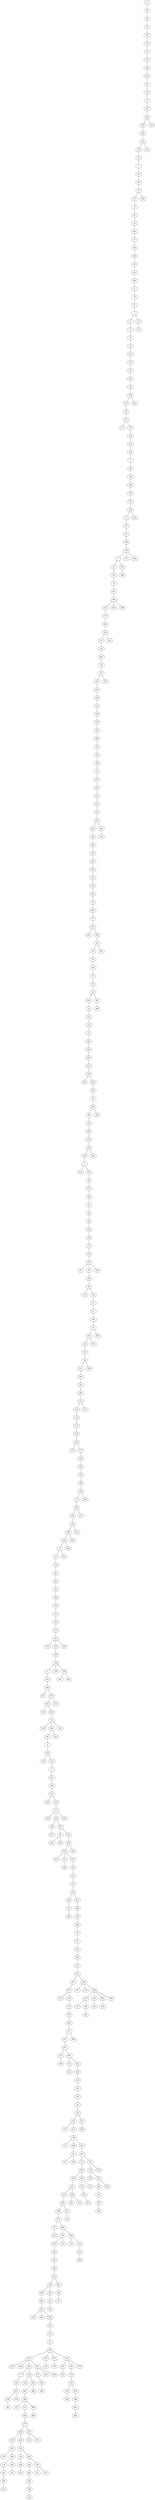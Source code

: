 graph {
0  [Label = "0 (0.00)"]
59  [Label = "59 (0.00)"]
39  [Label = "39 (0.00)"]
29  [Label = "29 (0.00)"]
197  [Label = "197 (0.00)"]
154  [Label = "154 (0.00)"]
76  [Label = "76 (0.00)"]
195  [Label = "195 (0.00)"]
326  [Label = "326 (0.00)"]
216  [Label = "216 (0.00)"]
65  [Label = "65 (0.00)"]
137  [Label = "137 (0.00)"]
6  [Label = "6 (0.00)"]
147  [Label = "147 (0.00)"]
226  [Label = "226 (0.00)"]
209  [Label = "209 (0.00)"]
305  [Label = "305 (0.00)"]
131  [Label = "131 (0.00)"]
58  [Label = "58 (0.00)"]
44  [Label = "44 (0.00)"]
7  [Label = "7 (0.00)"]
26  [Label = "26 (0.00)"]
89  [Label = "89 (0.00)"]
47  [Label = "47 (0.00)"]
45  [Label = "45 (0.00)"]
75  [Label = "75 (0.00)"]
62  [Label = "62 (0.00)"]
18  [Label = "18 (0.00)"]
381  [Label = "381 (0.00)"]
27  [Label = "27 (0.00)"]
163  [Label = "163 (0.00)"]
184  [Label = "184 (0.00)"]
28  [Label = "28 (0.00)"]
231  [Label = "231 (0.00)"]
260  [Label = "260 (0.00)"]
11  [Label = "11 (0.00)"]
19  [Label = "19 (0.00)"]
37  [Label = "37 (0.00)"]
3  [Label = "3 (0.00)"]
61  [Label = "61 (0.00)"]
25  [Label = "25 (0.00)"]
79  [Label = "79 (0.00)"]
20  [Label = "20 (0.00)"]
123  [Label = "123 (0.00)"]
114  [Label = "114 (0.00)"]
24  [Label = "24 (0.00)"]
241  [Label = "241 (0.00)"]
38  [Label = "38 (0.00)"]
266  [Label = "266 (0.00)"]
181  [Label = "181 (0.00)"]
52  [Label = "52 (0.00)"]
66  [Label = "66 (0.00)"]
157  [Label = "157 (0.00)"]
175  [Label = "175 (0.00)"]
225  [Label = "225 (0.00)"]
101  [Label = "101 (0.00)"]
202  [Label = "202 (0.00)"]
4  [Label = "4 (0.00)"]
49  [Label = "49 (0.00)"]
136  [Label = "136 (0.00)"]
200  [Label = "200 (0.00)"]
103  [Label = "103 (0.00)"]
191  [Label = "191 (0.00)"]
166  [Label = "166 (0.00)"]
15  [Label = "15 (0.00)"]
87  [Label = "87 (0.00)"]
55  [Label = "55 (0.00)"]
188  [Label = "188 (0.00)"]
318  [Label = "318 (0.00)"]
1  [Label = "1 (0.00)"]
41  [Label = "41 (0.00)"]
146  [Label = "146 (0.00)"]
22  [Label = "22 (0.00)"]
221  [Label = "221 (0.00)"]
366  [Label = "366 (0.00)"]
211  [Label = "211 (0.00)"]
174  [Label = "174 (0.00)"]
461  [Label = "461 (0.00)"]
230  [Label = "230 (0.00)"]
30  [Label = "30 (0.00)"]
132  [Label = "132 (0.00)"]
285  [Label = "285 (0.00)"]
135  [Label = "135 (0.00)"]
85  [Label = "85 (0.00)"]
145  [Label = "145 (0.00)"]
423  [Label = "423 (0.00)"]
256  [Label = "256 (0.00)"]
212  [Label = "212 (0.00)"]
303  [Label = "303 (0.00)"]
376  [Label = "376 (0.00)"]
83  [Label = "83 (0.00)"]
406  [Label = "406 (0.00)"]
92  [Label = "92 (0.00)"]
338  [Label = "338 (0.00)"]
196  [Label = "196 (0.00)"]
8  [Label = "8 (0.00)"]
207  [Label = "207 (0.00)"]
425  [Label = "425 (0.00)"]
153  [Label = "153 (0.00)"]
214  [Label = "214 (0.00)"]
105  [Label = "105 (0.00)"]
297  [Label = "297 (0.00)"]
224  [Label = "224 (0.00)"]
244  [Label = "244 (0.00)"]
400  [Label = "400 (0.00)"]
107  [Label = "107 (0.00)"]
392  [Label = "392 (0.00)"]
208  [Label = "208 (0.00)"]
133  [Label = "133 (0.00)"]
274  [Label = "274 (0.00)"]
444  [Label = "444 (0.00)"]
90  [Label = "90 (0.00)"]
294  [Label = "294 (0.00)"]
67  [Label = "67 (0.00)"]
223  [Label = "223 (0.00)"]
242  [Label = "242 (0.00)"]
365  [Label = "365 (0.00)"]
32  [Label = "32 (0.00)"]
33  [Label = "33 (0.00)"]
31  [Label = "31 (0.00)"]
194  [Label = "194 (0.00)"]
93  [Label = "93 (0.00)"]
179  [Label = "179 (0.00)"]
60  [Label = "60 (0.00)"]
205  [Label = "205 (0.00)"]
12  [Label = "12 (0.00)"]
112  [Label = "112 (0.00)"]
115  [Label = "115 (0.00)"]
73  [Label = "73 (0.00)"]
288  [Label = "288 (0.00)"]
330  [Label = "330 (0.00)"]
265  [Label = "265 (0.00)"]
272  [Label = "272 (0.00)"]
190  [Label = "190 (0.00)"]
229  [Label = "229 (0.00)"]
268  [Label = "268 (0.00)"]
165  [Label = "165 (0.00)"]
34  [Label = "34 (0.00)"]
403  [Label = "403 (0.00)"]
88  [Label = "88 (0.00)"]
162  [Label = "162 (0.00)"]
356  [Label = "356 (0.00)"]
128  [Label = "128 (0.00)"]
253  [Label = "253 (0.00)"]
148  [Label = "148 (0.00)"]
2  [Label = "2 (0.00)"]
414  [Label = "414 (0.00)"]
472  [Label = "472 (0.00)"]
46  [Label = "46 (0.00)"]
277  [Label = "277 (0.00)"]
328  [Label = "328 (0.00)"]
91  [Label = "91 (0.00)"]
64  [Label = "64 (0.00)"]
98  [Label = "98 (0.00)"]
238  [Label = "238 (0.00)"]
340  [Label = "340 (0.00)"]
17  [Label = "17 (0.00)"]
334  [Label = "334 (0.00)"]
357  [Label = "357 (0.00)"]
63  [Label = "63 (0.00)"]
95  [Label = "95 (0.00)"]
393  [Label = "393 (0.00)"]
96  [Label = "96 (0.00)"]
113  [Label = "113 (0.00)"]
164  [Label = "164 (0.00)"]
57  [Label = "57 (0.00)"]
21  [Label = "21 (0.00)"]
182  [Label = "182 (0.00)"]
14  [Label = "14 (0.00)"]
251  [Label = "251 (0.00)"]
125  [Label = "125 (0.00)"]
159  [Label = "159 (0.00)"]
68  [Label = "68 (0.00)"]
371  [Label = "371 (0.00)"]
295  [Label = "295 (0.00)"]
120  [Label = "120 (0.00)"]
395  [Label = "395 (0.00)"]
243  [Label = "243 (0.00)"]
169  [Label = "169 (0.00)"]
142  [Label = "142 (0.00)"]
273  [Label = "273 (0.00)"]
239  [Label = "239 (0.00)"]
482  [Label = "482 (0.00)"]
127  [Label = "127 (0.00)"]
177  [Label = "177 (0.00)"]
138  [Label = "138 (0.00)"]
300  [Label = "300 (0.00)"]
104  [Label = "104 (0.00)"]
348  [Label = "348 (0.00)"]
106  [Label = "106 (0.00)"]
13  [Label = "13 (0.00)"]
361  [Label = "361 (0.00)"]
292  [Label = "292 (0.00)"]
124  [Label = "124 (0.00)"]
185  [Label = "185 (0.00)"]
234  [Label = "234 (0.00)"]
72  [Label = "72 (0.00)"]
10  [Label = "10 (0.00)"]
235  [Label = "235 (0.00)"]
341  [Label = "341 (0.00)"]
250  [Label = "250 (0.00)"]
54  [Label = "54 (0.00)"]
320  [Label = "320 (0.00)"]
155  [Label = "155 (0.00)"]
111  [Label = "111 (0.00)"]
262  [Label = "262 (0.00)"]
278  [Label = "278 (0.00)"]
401  [Label = "401 (0.00)"]
176  [Label = "176 (0.00)"]
193  [Label = "193 (0.00)"]
259  [Label = "259 (0.00)"]
126  [Label = "126 (0.00)"]
5  [Label = "5 (0.00)"]
431  [Label = "431 (0.00)"]
245  [Label = "245 (0.00)"]
56  [Label = "56 (0.00)"]
201  [Label = "201 (0.00)"]
362  [Label = "362 (0.00)"]
118  [Label = "118 (0.00)"]
436  [Label = "436 (0.00)"]
74  [Label = "74 (0.00)"]
158  [Label = "158 (0.00)"]
180  [Label = "180 (0.00)"]
94  [Label = "94 (0.00)"]
9  [Label = "9 (0.00)"]
354  [Label = "354 (0.00)"]
108  [Label = "108 (0.00)"]
215  [Label = "215 (0.00)"]
71  [Label = "71 (0.00)"]
391  [Label = "391 (0.00)"]
390  [Label = "390 (0.00)"]
418  [Label = "418 (0.00)"]
264  [Label = "264 (0.00)"]
422  [Label = "422 (0.00)"]
117  [Label = "117 (0.00)"]
100  [Label = "100 (0.00)"]
324  [Label = "324 (0.00)"]
186  [Label = "186 (0.00)"]
287  [Label = "287 (0.00)"]
407  [Label = "407 (0.00)"]
99  [Label = "99 (0.00)"]
246  [Label = "246 (0.00)"]
396  [Label = "396 (0.00)"]
102  [Label = "102 (0.00)"]
439  [Label = "439 (0.00)"]
333  [Label = "333 (0.00)"]
291  [Label = "291 (0.00)"]
372  [Label = "372 (0.00)"]
382  [Label = "382 (0.00)"]
437  [Label = "437 (0.00)"]
236  [Label = "236 (0.00)"]
161  [Label = "161 (0.00)"]
187  [Label = "187 (0.00)"]
316  [Label = "316 (0.00)"]
280  [Label = "280 (0.00)"]
81  [Label = "81 (0.00)"]
384  [Label = "384 (0.00)"]
447  [Label = "447 (0.00)"]
269  [Label = "269 (0.00)"]
378  [Label = "378 (0.00)"]
446  [Label = "446 (0.00)"]
78  [Label = "78 (0.00)"]
70  [Label = "70 (0.00)"]
421  [Label = "421 (0.00)"]
386  [Label = "386 (0.00)"]
451  [Label = "451 (0.00)"]
322  [Label = "322 (0.00)"]
247  [Label = "247 (0.00)"]
497  [Label = "497 (0.00)"]
275  [Label = "275 (0.00)"]
430  [Label = "430 (0.00)"]
116  [Label = "116 (0.00)"]
476  [Label = "476 (0.00)"]
263  [Label = "263 (0.00)"]
53  [Label = "53 (0.00)"]
417  [Label = "417 (0.00)"]
237  [Label = "237 (0.00)"]
172  [Label = "172 (0.00)"]
349  [Label = "349 (0.00)"]
462  [Label = "462 (0.00)"]
314  [Label = "314 (0.00)"]
432  [Label = "432 (0.00)"]
442  [Label = "442 (0.00)"]
404  [Label = "404 (0.00)"]
319  [Label = "319 (0.00)"]
167  [Label = "167 (0.00)"]
313  [Label = "313 (0.00)"]
43  [Label = "43 (0.00)"]
110  [Label = "110 (0.00)"]
315  [Label = "315 (0.00)"]
377  [Label = "377 (0.00)"]
412  [Label = "412 (0.00)"]
199  [Label = "199 (0.00)"]
16  [Label = "16 (0.00)"]
168  [Label = "168 (0.00)"]
84  [Label = "84 (0.00)"]
51  [Label = "51 (0.00)"]
309  [Label = "309 (0.00)"]
325  [Label = "325 (0.00)"]
227  [Label = "227 (0.00)"]
97  [Label = "97 (0.00)"]
350  [Label = "350 (0.00)"]
160  [Label = "160 (0.00)"]
351  [Label = "351 (0.00)"]
222  [Label = "222 (0.00)"]
490  [Label = "490 (0.00)"]
289  [Label = "289 (0.00)"]
477  [Label = "477 (0.00)"]
35  [Label = "35 (0.00)"]
415  [Label = "415 (0.00)"]
409  [Label = "409 (0.00)"]
69  [Label = "69 (0.00)"]
152  [Label = "152 (0.00)"]
219  [Label = "219 (0.00)"]
311  [Label = "311 (0.00)"]
298  [Label = "298 (0.00)"]
40  [Label = "40 (0.00)"]
248  [Label = "248 (0.00)"]
308  [Label = "308 (0.00)"]
420  [Label = "420 (0.00)"]
323  [Label = "323 (0.00)"]
210  [Label = "210 (0.00)"]
304  [Label = "304 (0.00)"]
385  [Label = "385 (0.00)"]
267  [Label = "267 (0.00)"]
192  [Label = "192 (0.00)"]
42  [Label = "42 (0.00)"]
283  [Label = "283 (0.00)"]
257  [Label = "257 (0.00)"]
306  [Label = "306 (0.00)"]
389  [Label = "389 (0.00)"]
448  [Label = "448 (0.00)"]
77  [Label = "77 (0.00)"]
150  [Label = "150 (0.00)"]
457  [Label = "457 (0.00)"]
198  [Label = "198 (0.00)"]
80  [Label = "80 (0.00)"]
276  [Label = "276 (0.00)"]
156  [Label = "156 (0.00)"]
129  [Label = "129 (0.00)"]
301  [Label = "301 (0.00)"]
282  [Label = "282 (0.00)"]
189  [Label = "189 (0.00)"]
171  [Label = "171 (0.00)"]
317  [Label = "317 (0.00)"]
458  [Label = "458 (0.00)"]
178  [Label = "178 (0.00)"]
296  [Label = "296 (0.00)"]
279  [Label = "279 (0.00)"]
453  [Label = "453 (0.00)"]
130  [Label = "130 (0.00)"]
469  [Label = "469 (0.00)"]
139  [Label = "139 (0.00)"]
302  [Label = "302 (0.00)"]
358  [Label = "358 (0.00)"]
481  [Label = "481 (0.00)"]
402  [Label = "402 (0.00)"]
36  [Label = "36 (0.00)"]
445  [Label = "445 (0.00)"]
220  [Label = "220 (0.00)"]
48  [Label = "48 (0.00)"]
240  [Label = "240 (0.00)"]
416  [Label = "416 (0.00)"]
456  [Label = "456 (0.00)"]
339  [Label = "339 (0.00)"]
449  [Label = "449 (0.00)"]
329  [Label = "329 (0.00)"]
398  [Label = "398 (0.00)"]
144  [Label = "144 (0.00)"]
343  [Label = "343 (0.00)"]
82  [Label = "82 (0.00)"]
470  [Label = "470 (0.00)"]
427  [Label = "427 (0.00)"]
122  [Label = "122 (0.00)"]
374  [Label = "374 (0.00)"]
485  [Label = "485 (0.00)"]
460  [Label = "460 (0.00)"]
286  [Label = "286 (0.00)"]
491  [Label = "491 (0.00)"]
375  [Label = "375 (0.00)"]
394  [Label = "394 (0.00)"]
489  [Label = "489 (0.00)"]
426  [Label = "426 (0.00)"]
492  [Label = "492 (0.00)"]
327  [Label = "327 (0.00)"]
443  [Label = "443 (0.00)"]
397  [Label = "397 (0.00)"]
183  [Label = "183 (0.00)"]
452  [Label = "452 (0.00)"]
261  [Label = "261 (0.00)"]
312  [Label = "312 (0.00)"]
360  [Label = "360 (0.00)"]
379  [Label = "379 (0.00)"]
459  [Label = "459 (0.00)"]
353  [Label = "353 (0.00)"]
383  [Label = "383 (0.00)"]
474  [Label = "474 (0.00)"]
388  [Label = "388 (0.00)"]
387  [Label = "387 (0.00)"]
450  [Label = "450 (0.00)"]
478  [Label = "478 (0.00)"]
408  [Label = "408 (0.00)"]
411  [Label = "411 (0.00)"]
424  [Label = "424 (0.00)"]
441  [Label = "441 (0.00)"]
435  [Label = "435 (0.00)"]
23  [Label = "23 (0.00)"]
271  [Label = "271 (0.00)"]
488  [Label = "488 (0.00)"]
134  [Label = "134 (0.00)"]
143  [Label = "143 (0.00)"]
410  [Label = "410 (0.00)"]
369  [Label = "369 (0.00)"]
331  [Label = "331 (0.00)"]
332  [Label = "332 (0.00)"]
290  [Label = "290 (0.00)"]
321  [Label = "321 (0.00)"]
433  [Label = "433 (0.00)"]
463  [Label = "463 (0.00)"]
119  [Label = "119 (0.00)"]
405  [Label = "405 (0.00)"]
473  [Label = "473 (0.00)"]
121  [Label = "121 (0.00)"]
347  [Label = "347 (0.00)"]
270  [Label = "270 (0.00)"]
232  [Label = "232 (0.00)"]
359  [Label = "359 (0.00)"]
494  [Label = "494 (0.00)"]
141  [Label = "141 (0.00)"]
367  [Label = "367 (0.00)"]
380  [Label = "380 (0.00)"]
495  [Label = "495 (0.00)"]
419  [Label = "419 (0.00)"]
475  [Label = "475 (0.00)"]
480  [Label = "480 (0.00)"]
468  [Label = "468 (0.00)"]
346  [Label = "346 (0.00)"]
86  [Label = "86 (0.00)"]
218  [Label = "218 (0.00)"]
434  [Label = "434 (0.00)"]
345  [Label = "345 (0.00)"]
50  [Label = "50 (0.00)"]
499  [Label = "499 (0.00)"]
293  [Label = "293 (0.00)"]
429  [Label = "429 (0.00)"]
249  [Label = "249 (0.00)"]
493  [Label = "493 (0.00)"]
455  [Label = "455 (0.00)"]
498  [Label = "498 (0.00)"]
483  [Label = "483 (0.00)"]
428  [Label = "428 (0.00)"]
206  [Label = "206 (0.00)"]
355  [Label = "355 (0.00)"]
373  [Label = "373 (0.00)"]
109  [Label = "109 (0.00)"]
399  [Label = "399 (0.00)"]
307  [Label = "307 (0.00)"]
342  [Label = "342 (0.00)"]
438  [Label = "438 (0.00)"]
203  [Label = "203 (0.00)"]
284  [Label = "284 (0.00)"]
258  [Label = "258 (0.00)"]
213  [Label = "213 (0.00)"]
471  [Label = "471 (0.00)"]
368  [Label = "368 (0.00)"]
413  [Label = "413 (0.00)"]
479  [Label = "479 (0.00)"]
255  [Label = "255 (0.00)"]
487  [Label = "487 (0.00)"]
454  [Label = "454 (0.00)"]
464  [Label = "464 (0.00)"]
465  [Label = "465 (0.00)"]
467  [Label = "467 (0.00)"]
484  [Label = "484 (0.00)"]
352  [Label = "352 (0.00)"]
440  [Label = "440 (0.00)"]
149  [Label = "149 (0.00)"]
336  [Label = "336 (0.00)"]
233  [Label = "233 (0.00)"]
281  [Label = "281 (0.00)"]
299  [Label = "299 (0.00)"]
496  [Label = "496 (0.00)"]
486  [Label = "486 (0.00)"]
173  [Label = "173 (0.00)"]
364  [Label = "364 (0.00)"]
344  [Label = "344 (0.00)"]
252  [Label = "252 (0.00)"]
170  [Label = "170 (0.00)"]
151  [Label = "151 (0.00)"]
228  [Label = "228 (0.00)"]
254  [Label = "254 (0.00)"]
310  [Label = "310 (0.00)"]

0--59  [Label = "0.00"]
59--39  [Label = "0.00"]
39--29  [Label = "0.00"]
29--197  [Label = "0.00"]
197--154  [Label = "0.00"]
154--76  [Label = "0.00"]
76--195  [Label = "0.00"]
195--326  [Label = "0.00"]
326--216  [Label = "0.00"]
216--65  [Label = "0.00"]
65--137  [Label = "0.00"]
137--6  [Label = "0.00"]
6--147  [Label = "0.00"]
147--226  [Label = "0.00"]
226--209  [Label = "0.00"]
209--305  [Label = "0.00"]
305--131  [Label = "0.00"]
131--58  [Label = "0.00"]
58--44  [Label = "0.00"]
44--7  [Label = "0.00"]
7--26  [Label = "0.00"]
26--89  [Label = "0.00"]
89--47  [Label = "0.00"]
47--45  [Label = "0.00"]
45--75  [Label = "0.00"]
75--62  [Label = "0.00"]
62--18  [Label = "0.00"]
18--381  [Label = "0.00"]
381--27  [Label = "0.00"]
27--163  [Label = "0.00"]
163--184  [Label = "0.00"]
184--28  [Label = "0.00"]
28--231  [Label = "0.00"]
231--260  [Label = "0.00"]
260--11  [Label = "0.00"]
11--19  [Label = "0.00"]
19--37  [Label = "0.00"]
37--3  [Label = "0.00"]
3--61  [Label = "0.00"]
61--25  [Label = "0.00"]
25--79  [Label = "0.00"]
79--20  [Label = "0.00"]
20--123  [Label = "0.00"]
123--114  [Label = "0.00"]
114--24  [Label = "0.00"]
24--241  [Label = "0.00"]
241--38  [Label = "0.00"]
38--266  [Label = "0.00"]
266--181  [Label = "0.00"]
181--52  [Label = "0.00"]
52--66  [Label = "0.00"]
66--157  [Label = "0.00"]
66--175  [Label = "0.00"]
175--225  [Label = "0.00"]
225--101  [Label = "0.00"]
101--202  [Label = "0.00"]
202--4  [Label = "0.00"]
4--49  [Label = "0.00"]
49--136  [Label = "0.00"]
136--200  [Label = "0.00"]
200--103  [Label = "0.00"]
103--191  [Label = "0.00"]
191--166  [Label = "0.00"]
166--15  [Label = "0.00"]
15--87  [Label = "0.00"]
87--55  [Label = "0.00"]
55--188  [Label = "0.00"]
188--318  [Label = "0.00"]
318--1  [Label = "0.00"]
1--41  [Label = "0.00"]
41--146  [Label = "0.00"]
146--22  [Label = "0.00"]
22--221  [Label = "0.00"]
221--366  [Label = "0.00"]
366--211  [Label = "0.00"]
211--174  [Label = "0.00"]
174--461  [Label = "0.00"]
461--230  [Label = "0.00"]
230--30  [Label = "0.00"]
30--132  [Label = "0.00"]
132--285  [Label = "0.00"]
285--135  [Label = "0.00"]
135--85  [Label = "0.00"]
85--145  [Label = "0.00"]
145--423  [Label = "0.00"]
423--256  [Label = "0.00"]
256--212  [Label = "0.00"]
212--303  [Label = "0.00"]
303--376  [Label = "0.00"]
376--83  [Label = "0.00"]
83--406  [Label = "0.00"]
406--92  [Label = "0.00"]
92--338  [Label = "0.00"]
338--196  [Label = "0.00"]
196--8  [Label = "0.00"]
8--207  [Label = "0.00"]
207--425  [Label = "0.00"]
425--153  [Label = "0.00"]
153--214  [Label = "0.00"]
214--105  [Label = "0.00"]
105--297  [Label = "0.00"]
297--224  [Label = "0.00"]
224--244  [Label = "0.00"]
244--400  [Label = "0.00"]
400--107  [Label = "0.00"]
107--392  [Label = "0.00"]
392--208  [Label = "0.00"]
208--133  [Label = "0.00"]
133--274  [Label = "0.00"]
274--444  [Label = "0.00"]
444--90  [Label = "0.00"]
90--294  [Label = "0.00"]
294--67  [Label = "0.00"]
67--223  [Label = "0.00"]
223--242  [Label = "0.00"]
223--365  [Label = "0.00"]
365--32  [Label = "0.00"]
32--33  [Label = "0.00"]
33--31  [Label = "0.00"]
31--194  [Label = "0.00"]
194--93  [Label = "0.00"]
93--179  [Label = "0.00"]
179--60  [Label = "0.00"]
60--205  [Label = "0.00"]
205--12  [Label = "0.00"]
12--112  [Label = "0.00"]
112--115  [Label = "0.00"]
115--73  [Label = "0.00"]
73--288  [Label = "0.00"]
288--330  [Label = "0.00"]
330--265  [Label = "0.00"]
265--272  [Label = "0.00"]
272--190  [Label = "0.00"]
190--229  [Label = "0.00"]
190--268  [Label = "0.00"]
268--165  [Label = "0.00"]
165--34  [Label = "0.00"]
34--403  [Label = "0.00"]
403--88  [Label = "0.00"]
88--162  [Label = "0.00"]
162--356  [Label = "0.00"]
356--128  [Label = "0.00"]
128--253  [Label = "0.00"]
253--148  [Label = "0.00"]
148--2  [Label = "0.00"]
2--414  [Label = "0.00"]
2--472  [Label = "0.00"]
472--46  [Label = "0.00"]
46--277  [Label = "0.00"]
277--328  [Label = "0.00"]
328--91  [Label = "0.00"]
91--64  [Label = "0.00"]
64--98  [Label = "0.00"]
98--238  [Label = "0.00"]
238--340  [Label = "0.00"]
340--17  [Label = "0.00"]
17--334  [Label = "0.00"]
334--357  [Label = "0.00"]
357--63  [Label = "0.00"]
357--95  [Label = "0.00"]
95--393  [Label = "0.00"]
393--96  [Label = "0.00"]
96--113  [Label = "0.00"]
96--164  [Label = "0.00"]
164--57  [Label = "0.00"]
57--21  [Label = "0.00"]
21--182  [Label = "0.00"]
182--14  [Label = "0.00"]
14--251  [Label = "0.00"]
251--125  [Label = "0.00"]
125--159  [Label = "0.00"]
159--68  [Label = "0.00"]
68--371  [Label = "0.00"]
371--295  [Label = "0.00"]
295--120  [Label = "0.00"]
120--395  [Label = "0.00"]
395--243  [Label = "0.00"]
243--169  [Label = "0.00"]
169--142  [Label = "0.00"]
142--273  [Label = "0.00"]
273--239  [Label = "0.00"]
239--482  [Label = "0.00"]
482--127  [Label = "0.00"]
482--177  [Label = "0.00"]
177--138  [Label = "0.00"]
138--300  [Label = "0.00"]
300--104  [Label = "0.00"]
104--348  [Label = "0.00"]
348--106  [Label = "0.00"]
106--13  [Label = "0.00"]
13--361  [Label = "0.00"]
361--292  [Label = "0.00"]
292--124  [Label = "0.00"]
124--185  [Label = "0.00"]
185--234  [Label = "0.00"]
234--72  [Label = "0.00"]
72--10  [Label = "0.00"]
10--235  [Label = "0.00"]
235--341  [Label = "0.00"]
341--250  [Label = "0.00"]
250--54  [Label = "0.00"]
54--320  [Label = "0.00"]
320--155  [Label = "0.00"]
155--111  [Label = "0.00"]
111--262  [Label = "0.00"]
262--278  [Label = "0.00"]
278--401  [Label = "0.00"]
401--176  [Label = "0.00"]
401--193  [Label = "0.00"]
193--259  [Label = "0.00"]
259--126  [Label = "0.00"]
126--5  [Label = "0.00"]
5--431  [Label = "0.00"]
431--245  [Label = "0.00"]
245--56  [Label = "0.00"]
245--201  [Label = "0.00"]
201--362  [Label = "0.00"]
362--118  [Label = "0.00"]
362--436  [Label = "0.00"]
436--74  [Label = "0.00"]
74--158  [Label = "0.00"]
74--180  [Label = "0.00"]
180--94  [Label = "0.00"]
94--9  [Label = "0.00"]
9--354  [Label = "0.00"]
354--108  [Label = "0.00"]
354--215  [Label = "0.00"]
215--71  [Label = "0.00"]
71--391  [Label = "0.00"]
391--390  [Label = "0.00"]
390--418  [Label = "0.00"]
418--264  [Label = "0.00"]
418--422  [Label = "0.00"]
422--117  [Label = "0.00"]
117--100  [Label = "0.00"]
117--324  [Label = "0.00"]
324--186  [Label = "0.00"]
186--287  [Label = "0.00"]
324--407  [Label = "0.00"]
407--99  [Label = "0.00"]
99--246  [Label = "0.00"]
99--396  [Label = "0.00"]
407--102  [Label = "0.00"]
102--439  [Label = "0.00"]
439--333  [Label = "0.00"]
333--291  [Label = "0.00"]
333--372  [Label = "0.00"]
372--382  [Label = "0.00"]
333--437  [Label = "0.00"]
437--236  [Label = "0.00"]
236--161  [Label = "0.00"]
161--187  [Label = "0.00"]
187--316  [Label = "0.00"]
316--280  [Label = "0.00"]
280--81  [Label = "0.00"]
81--384  [Label = "0.00"]
316--447  [Label = "0.00"]
447--269  [Label = "0.00"]
269--378  [Label = "0.00"]
378--446  [Label = "0.00"]
446--78  [Label = "0.00"]
78--70  [Label = "0.00"]
70--421  [Label = "0.00"]
421--386  [Label = "0.00"]
386--451  [Label = "0.00"]
451--322  [Label = "0.00"]
322--247  [Label = "0.00"]
247--497  [Label = "0.00"]
497--275  [Label = "0.00"]
497--430  [Label = "0.00"]
430--116  [Label = "0.00"]
116--476  [Label = "0.00"]
476--263  [Label = "0.00"]
263--53  [Label = "0.00"]
53--417  [Label = "0.00"]
417--237  [Label = "0.00"]
237--172  [Label = "0.00"]
172--349  [Label = "0.00"]
237--462  [Label = "0.00"]
462--314  [Label = "0.00"]
314--432  [Label = "0.00"]
462--442  [Label = "0.00"]
442--404  [Label = "0.00"]
404--319  [Label = "0.00"]
319--167  [Label = "0.00"]
167--313  [Label = "0.00"]
313--43  [Label = "0.00"]
43--110  [Label = "0.00"]
110--315  [Label = "0.00"]
315--377  [Label = "0.00"]
315--412  [Label = "0.00"]
412--199  [Label = "0.00"]
199--16  [Label = "0.00"]
199--168  [Label = "0.00"]
168--84  [Label = "0.00"]
84--51  [Label = "0.00"]
84--309  [Label = "0.00"]
199--325  [Label = "0.00"]
325--227  [Label = "0.00"]
227--97  [Label = "0.00"]
97--350  [Label = "0.00"]
350--160  [Label = "0.00"]
160--351  [Label = "0.00"]
351--222  [Label = "0.00"]
222--490  [Label = "0.00"]
490--289  [Label = "0.00"]
289--477  [Label = "0.00"]
477--35  [Label = "0.00"]
35--415  [Label = "0.00"]
477--409  [Label = "0.00"]
409--69  [Label = "0.00"]
69--152  [Label = "0.00"]
152--219  [Label = "0.00"]
219--311  [Label = "0.00"]
311--298  [Label = "0.00"]
298--40  [Label = "0.00"]
40--248  [Label = "0.00"]
248--308  [Label = "0.00"]
308--420  [Label = "0.00"]
420--323  [Label = "0.00"]
323--210  [Label = "0.00"]
323--304  [Label = "0.00"]
323--385  [Label = "0.00"]
385--267  [Label = "0.00"]
267--192  [Label = "0.00"]
192--42  [Label = "0.00"]
42--283  [Label = "0.00"]
283--257  [Label = "0.00"]
257--306  [Label = "0.00"]
257--389  [Label = "0.00"]
257--448  [Label = "0.00"]
448--77  [Label = "0.00"]
77--150  [Label = "0.00"]
150--457  [Label = "0.00"]
457--198  [Label = "0.00"]
198--80  [Label = "0.00"]
457--276  [Label = "0.00"]
448--156  [Label = "0.00"]
156--129  [Label = "0.00"]
156--301  [Label = "0.00"]
301--282  [Label = "0.00"]
282--189  [Label = "0.00"]
189--171  [Label = "0.00"]
189--317  [Label = "0.00"]
317--458  [Label = "0.00"]
458--178  [Label = "0.00"]
178--296  [Label = "0.00"]
296--279  [Label = "0.00"]
279--453  [Label = "0.00"]
453--130  [Label = "0.00"]
453--469  [Label = "0.00"]
469--139  [Label = "0.00"]
139--302  [Label = "0.00"]
302--358  [Label = "0.00"]
358--481  [Label = "0.00"]
469--402  [Label = "0.00"]
402--36  [Label = "0.00"]
296--445  [Label = "0.00"]
445--220  [Label = "0.00"]
220--48  [Label = "0.00"]
48--240  [Label = "0.00"]
240--416  [Label = "0.00"]
220--456  [Label = "0.00"]
456--339  [Label = "0.00"]
339--449  [Label = "0.00"]
449--329  [Label = "0.00"]
329--398  [Label = "0.00"]
398--144  [Label = "0.00"]
456--343  [Label = "0.00"]
343--82  [Label = "0.00"]
343--470  [Label = "0.00"]
178--427  [Label = "0.00"]
427--122  [Label = "0.00"]
427--374  [Label = "0.00"]
189--485  [Label = "0.00"]
485--460  [Label = "0.00"]
301--286  [Label = "0.00"]
257--491  [Label = "0.00"]
491--375  [Label = "0.00"]
375--394  [Label = "0.00"]
394--489  [Label = "0.00"]
491--426  [Label = "0.00"]
491--492  [Label = "0.00"]
283--327  [Label = "0.00"]
327--443  [Label = "0.00"]
283--397  [Label = "0.00"]
397--183  [Label = "0.00"]
283--452  [Label = "0.00"]
452--261  [Label = "0.00"]
261--312  [Label = "0.00"]
452--360  [Label = "0.00"]
360--379  [Label = "0.00"]
379--459  [Label = "0.00"]
459--353  [Label = "0.00"]
353--383  [Label = "0.00"]
459--474  [Label = "0.00"]
474--388  [Label = "0.00"]
388--387  [Label = "0.00"]
387--450  [Label = "0.00"]
452--478  [Label = "0.00"]
248--408  [Label = "0.00"]
408--411  [Label = "0.00"]
411--424  [Label = "0.00"]
40--441  [Label = "0.00"]
441--435  [Label = "0.00"]
435--23  [Label = "0.00"]
69--271  [Label = "0.00"]
409--488  [Label = "0.00"]
488--134  [Label = "0.00"]
488--143  [Label = "0.00"]
143--410  [Label = "0.00"]
410--369  [Label = "0.00"]
490--331  [Label = "0.00"]
331--332  [Label = "0.00"]
351--290  [Label = "0.00"]
290--321  [Label = "0.00"]
290--433  [Label = "0.00"]
350--463  [Label = "0.00"]
463--119  [Label = "0.00"]
119--405  [Label = "0.00"]
405--473  [Label = "0.00"]
463--121  [Label = "0.00"]
227--347  [Label = "0.00"]
347--270  [Label = "0.00"]
270--232  [Label = "0.00"]
270--359  [Label = "0.00"]
359--494  [Label = "0.00"]
494--141  [Label = "0.00"]
141--367  [Label = "0.00"]
367--380  [Label = "0.00"]
359--495  [Label = "0.00"]
347--419  [Label = "0.00"]
110--475  [Label = "0.00"]
475--480  [Label = "0.00"]
53--468  [Label = "0.00"]
322--346  [Label = "0.00"]
346--86  [Label = "0.00"]
346--218  [Label = "0.00"]
346--434  [Label = "0.00"]
434--345  [Label = "0.00"]
345--50  [Label = "0.00"]
345--499  [Label = "0.00"]
499--293  [Label = "0.00"]
434--429  [Label = "0.00"]
429--249  [Label = "0.00"]
434--493  [Label = "0.00"]
493--455  [Label = "0.00"]
434--498  [Label = "0.00"]
439--483  [Label = "0.00"]
117--428  [Label = "0.00"]
180--206  [Label = "0.00"]
74--355  [Label = "0.00"]
201--373  [Label = "0.00"]
126--109  [Label = "0.00"]
126--399  [Label = "0.00"]
399--307  [Label = "0.00"]
399--342  [Label = "0.00"]
401--438  [Label = "0.00"]
72--203  [Label = "0.00"]
234--284  [Label = "0.00"]
185--258  [Label = "0.00"]
124--213  [Label = "0.00"]
361--471  [Label = "0.00"]
106--368  [Label = "0.00"]
243--413  [Label = "0.00"]
68--479  [Label = "0.00"]
251--255  [Label = "0.00"]
14--487  [Label = "0.00"]
357--454  [Label = "0.00"]
253--464  [Label = "0.00"]
403--465  [Label = "0.00"]
60--467  [Label = "0.00"]
467--484  [Label = "0.00"]
32--352  [Label = "0.00"]
297--440  [Label = "0.00"]
440--149  [Label = "0.00"]
85--336  [Label = "0.00"]
230--233  [Label = "0.00"]
366--281  [Label = "0.00"]
366--299  [Label = "0.00"]
1--496  [Label = "0.00"]
496--486  [Label = "0.00"]
318--173  [Label = "0.00"]
318--364  [Label = "0.00"]
166--344  [Label = "0.00"]
266--252  [Label = "0.00"]
3--170  [Label = "0.00"]
170--151  [Label = "0.00"]
47--228  [Label = "0.00"]
131--254  [Label = "0.00"]
226--310  [Label = "0.00"]
}
